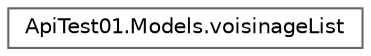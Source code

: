 digraph "Graphe hiérarchique des classes"
{
 // LATEX_PDF_SIZE
  bgcolor="transparent";
  edge [fontname=Helvetica,fontsize=10,labelfontname=Helvetica,labelfontsize=10];
  node [fontname=Helvetica,fontsize=10,shape=box,height=0.2,width=0.4];
  rankdir="LR";
  Node0 [id="Node000000",label="ApiTest01.Models.voisinageList",height=0.2,width=0.4,color="grey40", fillcolor="white", style="filled",URL="$class_api_test01_1_1_models_1_1voisinage_list.html",tooltip="The voisinage list."];
}

